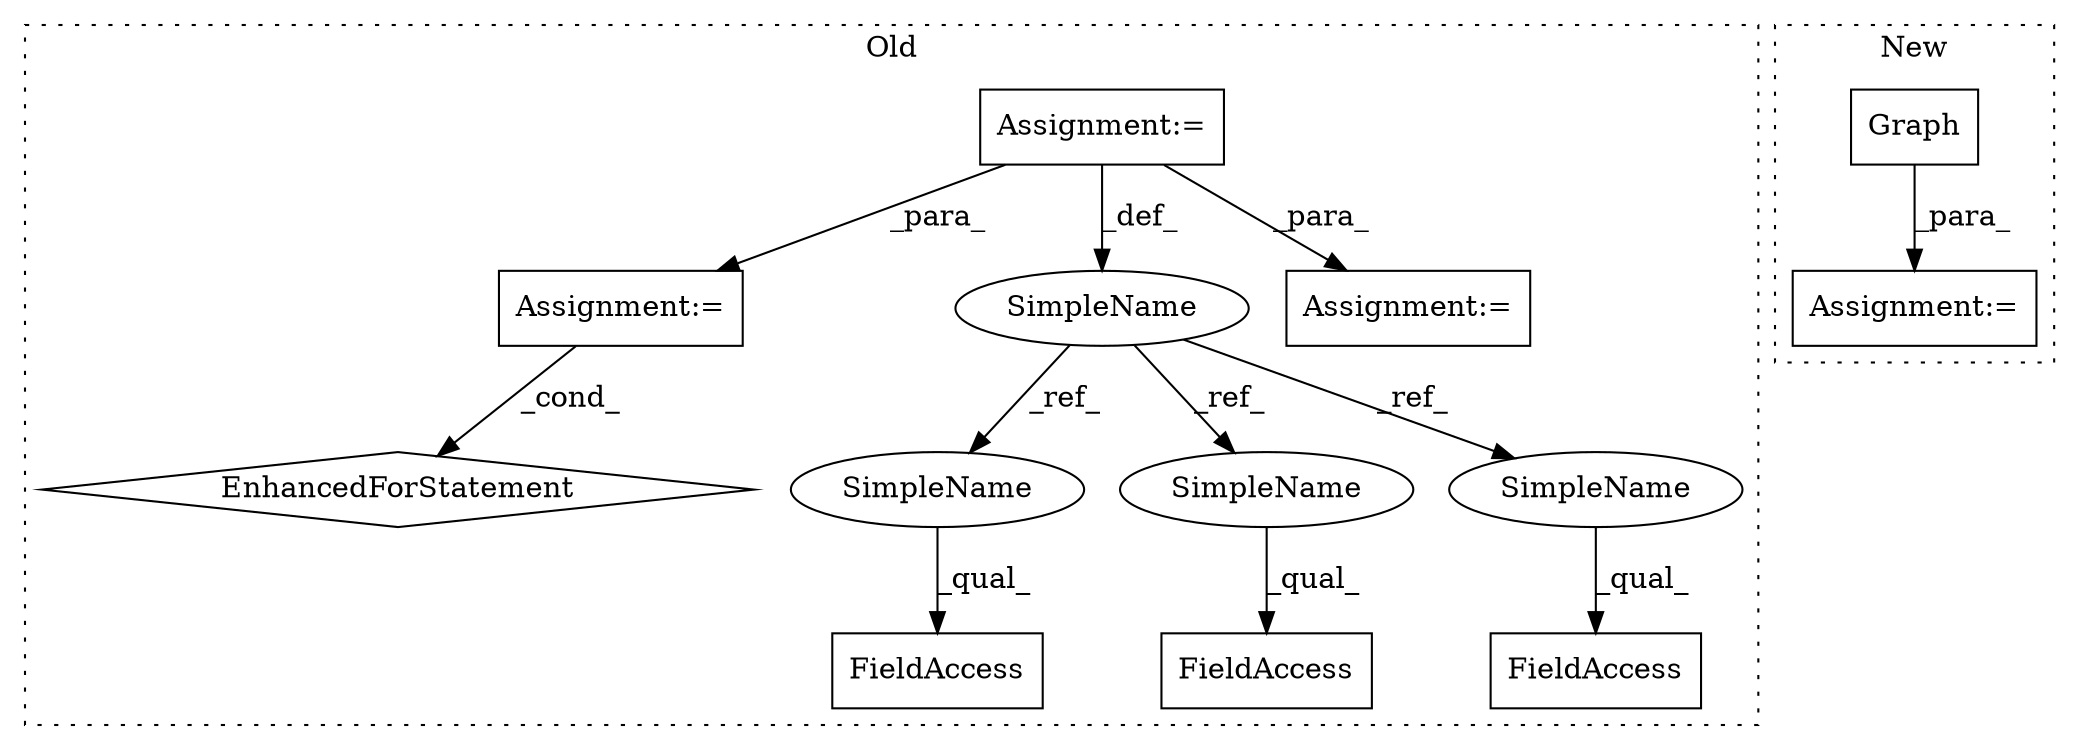 digraph G {
subgraph cluster0 {
1 [label="EnhancedForStatement" a="70" s="4074,4151" l="53,2" shape="diamond"];
3 [label="Assignment:=" a="7" s="4074,4151" l="53,2" shape="box"];
4 [label="Assignment:=" a="7" s="3867" l="5" shape="box"];
5 [label="FieldAccess" a="22" s="4039" l="12" shape="box"];
6 [label="FieldAccess" a="22" s="4434" l="13" shape="box"];
7 [label="FieldAccess" a="22" s="3999" l="17" shape="box"];
8 [label="SimpleName" a="42" s="3867" l="5" shape="ellipse"];
10 [label="Assignment:=" a="7" s="3992" l="1" shape="box"];
11 [label="SimpleName" a="42" s="3999" l="5" shape="ellipse"];
12 [label="SimpleName" a="42" s="4039" l="5" shape="ellipse"];
13 [label="SimpleName" a="42" s="4434" l="5" shape="ellipse"];
label = "Old";
style="dotted";
}
subgraph cluster1 {
2 [label="Graph" a="32" s="989,1000" l="6,1" shape="box"];
9 [label="Assignment:=" a="7" s="988" l="1" shape="box"];
label = "New";
style="dotted";
}
2 -> 9 [label="_para_"];
3 -> 1 [label="_cond_"];
4 -> 8 [label="_def_"];
4 -> 10 [label="_para_"];
4 -> 3 [label="_para_"];
8 -> 13 [label="_ref_"];
8 -> 11 [label="_ref_"];
8 -> 12 [label="_ref_"];
11 -> 7 [label="_qual_"];
12 -> 5 [label="_qual_"];
13 -> 6 [label="_qual_"];
}